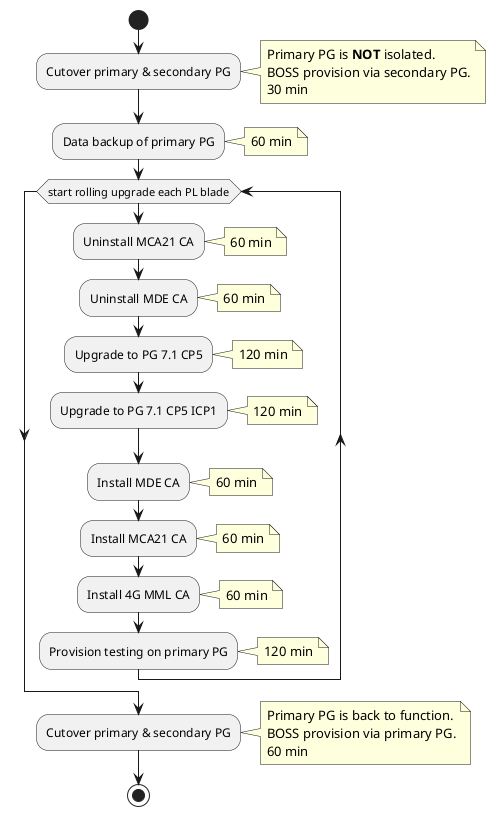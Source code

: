 @startuml
start

:Cutover primary & secondary PG;
note right
Primary PG is <b>NOT</b> isolated.
BOSS provision via secondary PG.
30 min
end note
:Data backup of primary PG;
note right
60 min
end note
while (start rolling upgrade each PL blade)
:Uninstall MCA21 CA;
note right
60 min
end note
:Uninstall MDE CA;
note right
60 min
end note
:Upgrade to PG 7.1 CP5;
note right
120 min
end note
:Upgrade to PG 7.1 CP5 ICP1;
note right
120 min
end note
:Install MDE CA;
note right
60 min
end note
:Install MCA21 CA;
note right
60 min
end note
:Install 4G MML CA;
note right
60 min
end note
:Provision testing on primary PG;
note right
120 min
end note
endwhile
:Cutover primary & secondary PG;
note right
Primary PG is back to function.
BOSS provision via primary PG.
60 min
end note
stop
@enduml